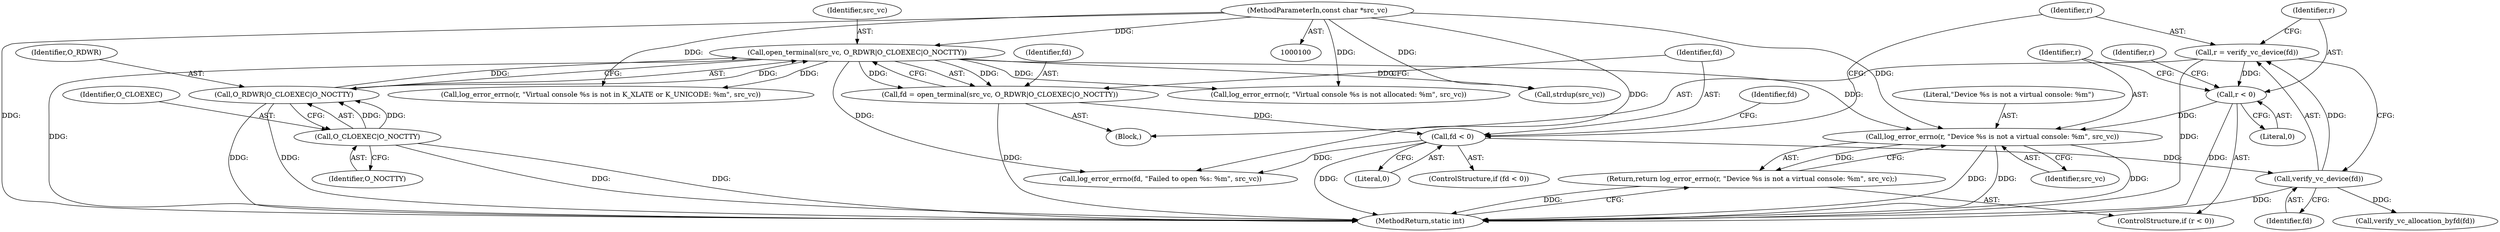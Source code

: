 digraph "0_systemd_9725f1a10f80f5e0ae7d9b60547458622aeb322f_3@pointer" {
"1000138" [label="(Call,log_error_errno(r, \"Device %s is not a virtual console: %m\", src_vc))"];
"1000134" [label="(Call,r < 0)"];
"1000129" [label="(Call,r = verify_vc_device(fd))"];
"1000131" [label="(Call,verify_vc_device(fd))"];
"1000121" [label="(Call,fd < 0)"];
"1000111" [label="(Call,fd = open_terminal(src_vc, O_RDWR|O_CLOEXEC|O_NOCTTY))"];
"1000113" [label="(Call,open_terminal(src_vc, O_RDWR|O_CLOEXEC|O_NOCTTY))"];
"1000102" [label="(MethodParameterIn,const char *src_vc)"];
"1000115" [label="(Call,O_RDWR|O_CLOEXEC|O_NOCTTY)"];
"1000117" [label="(Call,O_CLOEXEC|O_NOCTTY)"];
"1000137" [label="(Return,return log_error_errno(r, \"Device %s is not a virtual console: %m\", src_vc);)"];
"1000140" [label="(Literal,\"Device %s is not a virtual console: %m\")"];
"1000112" [label="(Identifier,fd)"];
"1000164" [label="(Call,log_error_errno(r, \"Virtual console %s is not in K_XLATE or K_UNICODE: %m\", src_vc))"];
"1000139" [label="(Identifier,r)"];
"1000122" [label="(Identifier,fd)"];
"1000113" [label="(Call,open_terminal(src_vc, O_RDWR|O_CLOEXEC|O_NOCTTY))"];
"1000116" [label="(Identifier,O_RDWR)"];
"1000114" [label="(Identifier,src_vc)"];
"1000170" [label="(Call,strdup(src_vc))"];
"1000126" [label="(Identifier,fd)"];
"1000144" [label="(Call,verify_vc_allocation_byfd(fd))"];
"1000111" [label="(Call,fd = open_terminal(src_vc, O_RDWR|O_CLOEXEC|O_NOCTTY))"];
"1000118" [label="(Identifier,O_CLOEXEC)"];
"1000125" [label="(Call,log_error_errno(fd, \"Failed to open %s: %m\", src_vc))"];
"1000133" [label="(ControlStructure,if (r < 0))"];
"1000103" [label="(Block,)"];
"1000151" [label="(Call,log_error_errno(r, \"Virtual console %s is not allocated: %m\", src_vc))"];
"1000131" [label="(Call,verify_vc_device(fd))"];
"1000136" [label="(Literal,0)"];
"1000138" [label="(Call,log_error_errno(r, \"Device %s is not a virtual console: %m\", src_vc))"];
"1000115" [label="(Call,O_RDWR|O_CLOEXEC|O_NOCTTY)"];
"1000137" [label="(Return,return log_error_errno(r, \"Device %s is not a virtual console: %m\", src_vc);)"];
"1000129" [label="(Call,r = verify_vc_device(fd))"];
"1000121" [label="(Call,fd < 0)"];
"1000143" [label="(Identifier,r)"];
"1000102" [label="(MethodParameterIn,const char *src_vc)"];
"1000130" [label="(Identifier,r)"];
"1000123" [label="(Literal,0)"];
"1000135" [label="(Identifier,r)"];
"1000134" [label="(Call,r < 0)"];
"1000132" [label="(Identifier,fd)"];
"1000184" [label="(MethodReturn,static int)"];
"1000141" [label="(Identifier,src_vc)"];
"1000120" [label="(ControlStructure,if (fd < 0))"];
"1000117" [label="(Call,O_CLOEXEC|O_NOCTTY)"];
"1000119" [label="(Identifier,O_NOCTTY)"];
"1000138" -> "1000137"  [label="AST: "];
"1000138" -> "1000141"  [label="CFG: "];
"1000139" -> "1000138"  [label="AST: "];
"1000140" -> "1000138"  [label="AST: "];
"1000141" -> "1000138"  [label="AST: "];
"1000137" -> "1000138"  [label="CFG: "];
"1000138" -> "1000184"  [label="DDG: "];
"1000138" -> "1000184"  [label="DDG: "];
"1000138" -> "1000184"  [label="DDG: "];
"1000138" -> "1000137"  [label="DDG: "];
"1000134" -> "1000138"  [label="DDG: "];
"1000113" -> "1000138"  [label="DDG: "];
"1000102" -> "1000138"  [label="DDG: "];
"1000134" -> "1000133"  [label="AST: "];
"1000134" -> "1000136"  [label="CFG: "];
"1000135" -> "1000134"  [label="AST: "];
"1000136" -> "1000134"  [label="AST: "];
"1000139" -> "1000134"  [label="CFG: "];
"1000143" -> "1000134"  [label="CFG: "];
"1000134" -> "1000184"  [label="DDG: "];
"1000129" -> "1000134"  [label="DDG: "];
"1000129" -> "1000103"  [label="AST: "];
"1000129" -> "1000131"  [label="CFG: "];
"1000130" -> "1000129"  [label="AST: "];
"1000131" -> "1000129"  [label="AST: "];
"1000135" -> "1000129"  [label="CFG: "];
"1000129" -> "1000184"  [label="DDG: "];
"1000131" -> "1000129"  [label="DDG: "];
"1000131" -> "1000132"  [label="CFG: "];
"1000132" -> "1000131"  [label="AST: "];
"1000131" -> "1000184"  [label="DDG: "];
"1000121" -> "1000131"  [label="DDG: "];
"1000131" -> "1000144"  [label="DDG: "];
"1000121" -> "1000120"  [label="AST: "];
"1000121" -> "1000123"  [label="CFG: "];
"1000122" -> "1000121"  [label="AST: "];
"1000123" -> "1000121"  [label="AST: "];
"1000126" -> "1000121"  [label="CFG: "];
"1000130" -> "1000121"  [label="CFG: "];
"1000121" -> "1000184"  [label="DDG: "];
"1000111" -> "1000121"  [label="DDG: "];
"1000121" -> "1000125"  [label="DDG: "];
"1000111" -> "1000103"  [label="AST: "];
"1000111" -> "1000113"  [label="CFG: "];
"1000112" -> "1000111"  [label="AST: "];
"1000113" -> "1000111"  [label="AST: "];
"1000122" -> "1000111"  [label="CFG: "];
"1000111" -> "1000184"  [label="DDG: "];
"1000113" -> "1000111"  [label="DDG: "];
"1000113" -> "1000111"  [label="DDG: "];
"1000113" -> "1000115"  [label="CFG: "];
"1000114" -> "1000113"  [label="AST: "];
"1000115" -> "1000113"  [label="AST: "];
"1000113" -> "1000184"  [label="DDG: "];
"1000102" -> "1000113"  [label="DDG: "];
"1000115" -> "1000113"  [label="DDG: "];
"1000115" -> "1000113"  [label="DDG: "];
"1000113" -> "1000125"  [label="DDG: "];
"1000113" -> "1000151"  [label="DDG: "];
"1000113" -> "1000164"  [label="DDG: "];
"1000113" -> "1000170"  [label="DDG: "];
"1000102" -> "1000100"  [label="AST: "];
"1000102" -> "1000184"  [label="DDG: "];
"1000102" -> "1000125"  [label="DDG: "];
"1000102" -> "1000151"  [label="DDG: "];
"1000102" -> "1000164"  [label="DDG: "];
"1000102" -> "1000170"  [label="DDG: "];
"1000115" -> "1000117"  [label="CFG: "];
"1000116" -> "1000115"  [label="AST: "];
"1000117" -> "1000115"  [label="AST: "];
"1000115" -> "1000184"  [label="DDG: "];
"1000115" -> "1000184"  [label="DDG: "];
"1000117" -> "1000115"  [label="DDG: "];
"1000117" -> "1000115"  [label="DDG: "];
"1000117" -> "1000119"  [label="CFG: "];
"1000118" -> "1000117"  [label="AST: "];
"1000119" -> "1000117"  [label="AST: "];
"1000117" -> "1000184"  [label="DDG: "];
"1000117" -> "1000184"  [label="DDG: "];
"1000137" -> "1000133"  [label="AST: "];
"1000184" -> "1000137"  [label="CFG: "];
"1000137" -> "1000184"  [label="DDG: "];
}
